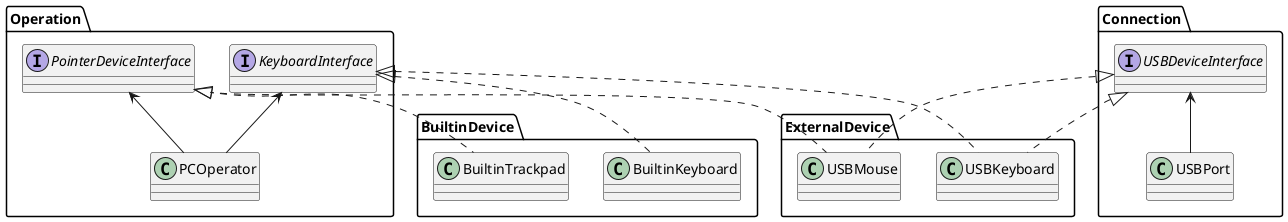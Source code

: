 @startuml 5-13
package Operation {
  class PCOperator
  interface KeyboardInterface
  interface PointerDeviceInterface
}
package Connection {
  class USBPort
  interface USBDeviceInterface
}
package BuiltinDevice {
  class BuiltinKeyboard
  class BuiltinTrackpad
}
package ExternalDevice {
  class USBKeyboard
  class USBMouse
}

  KeyboardInterface <-- PCOperator
  PointerDeviceInterface <-- PCOperator
  USBDeviceInterface <-- USBPort
  KeyboardInterface <|.. BuiltinKeyboard
  KeyboardInterface <|.. USBKeyboard
  PointerDeviceInterface <|.. BuiltinTrackpad
  PointerDeviceInterface <|.. USBMouse
  USBDeviceInterface <|.. USBKeyboard
  USBDeviceInterface <|.. USBMouse
@enduml